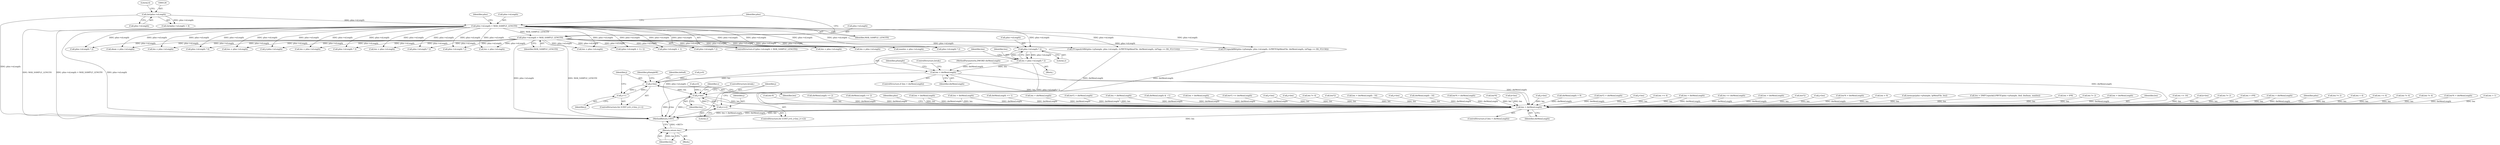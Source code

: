 digraph "0_gstreamer_bc2cdd57d549ab3ba59782e9b395d0cd683fd3ac@pointer" {
"1001241" [label="(Call,pIns->nLength * 2)"];
"1000141" [label="(Call,pIns->nLength = MAX_SAMPLE_LENGTH)"];
"1000136" [label="(Call,pIns->nLength > MAX_SAMPLE_LENGTH)"];
"1000125" [label="(Call,(int)pIns->nLength)"];
"1001239" [label="(Call,len = pIns->nLength * 2)"];
"1001247" [label="(Call,len > dwMemLength)"];
"1001268" [label="(Call,j<len)"];
"1001271" [label="(Call,j++)"];
"1001297" [label="(Call,j<len)"];
"1001300" [label="(Call,j+=2)"];
"1002018" [label="(Call,len > dwMemLength)"];
"1002045" [label="(Return,return len;)"];
"1000393" [label="(Call,len += 16)"];
"1001655" [label="(Call,k<len)"];
"1000696" [label="(Call,len *= 2)"];
"1002018" [label="(Call,len > dwMemLength)"];
"1002046" [label="(Identifier,len)"];
"1001549" [label="(Call,len > 4*8)"];
"1002017" [label="(ControlStructure,if (len > dwMemLength))"];
"1000145" [label="(Identifier,MAX_SAMPLE_LENGTH)"];
"1001544" [label="(Call,len > dwMemLength)"];
"1000248" [label="(Call,len = pIns->nLength)"];
"1002044" [label="(Identifier,pIns)"];
"1001239" [label="(Call,len = pIns->nLength * 2)"];
"1000811" [label="(Call,len *= 2)"];
"1001302" [label="(Literal,2)"];
"1002045" [label="(Return,return len;)"];
"1000940" [label="(Call,len < 4)"];
"1001238" [label="(Block,)"];
"1001250" [label="(ControlStructure,break;)"];
"1001322" [label="(Call,len >= 4)"];
"1001990" [label="(Call,len *= 4)"];
"1000967" [label="(Call,ITUnpack16Bit(pIns->pSample, pIns->nLength, (LPBYTE)lpMemFile, dwMemLength, (nFlags == RS_IT21516)))"];
"1001163" [label="(Call,len *= 4)"];
"1000573" [label="(Call,pIns->nLength * 2)"];
"1001249" [label="(Identifier,dwMemLength)"];
"1001912" [label="(Call,len*4 > dwMemLength)"];
"1000524" [label="(Call,len > 1)"];
"1001230" [label="(Call,len-9)"];
"1000137" [label="(Call,pIns->nLength)"];
"1001212" [label="(Call,dmax = pIns->nLength)"];
"1001102" [label="(Call,dwMemLength >> 2)"];
"1001919" [label="(Call,dwMemLength >> 2)"];
"1001301" [label="(Identifier,j)"];
"1000998" [label="(Call,len = pIns->nLength)"];
"1001700" [label="(Call,pIns->nLength * 6)"];
"1000141" [label="(Call,pIns->nLength = MAX_SAMPLE_LENGTH)"];
"1000202" [label="(Call,len = pIns->nLength)"];
"1001368" [label="(Call,j<pIns->nLength)"];
"1001271" [label="(Call,j++)"];
"1000723" [label="(Call,len = pIns->nLength)"];
"1001248" [label="(Identifier,len)"];
"1000127" [label="(Call,pIns->nLength)"];
"1001298" [label="(Identifier,j)"];
"1002024" [label="(Identifier,pIns)"];
"1001245" [label="(Literal,2)"];
"1001717" [label="(Call,len > dwMemLength)"];
"1001240" [label="(Identifier,len)"];
"1000407" [label="(Call,len > dwMemLength)"];
"1001529" [label="(Call,pIns->nLength * 3)"];
"1001011" [label="(Call,dwMemLength >> 1)"];
"1001906" [label="(Call,len = pIns->nLength)"];
"1002001" [label="(Call,len > dwMemLength)"];
"1001242" [label="(Call,pIns->nLength)"];
"1001004" [label="(Call,len*2 > dwMemLength)"];
"1000622" [label="(Call,pIns->nLength * 2)"];
"1000579" [label="(Call,len > dwMemLength)"];
"1000124" [label="(Call,(int)pIns->nLength < 4)"];
"1000459" [label="(Call,pIns->nLength * 2)"];
"1001241" [label="(Call,pIns->nLength * 2)"];
"1001268" [label="(Call,j<len)"];
"1000520" [label="(Call,dwMemLength & ~1)"];
"1000208" [label="(Call,len > dwMemLength)"];
"1001270" [label="(Identifier,len)"];
"1001297" [label="(Call,j<len)"];
"1001275" [label="(Identifier,delta8)"];
"1001300" [label="(Call,j+=2)"];
"1001089" [label="(Call,len = pIns->nLength)"];
"1000628" [label="(Call,len*2 <= dwMemLength)"];
"1000125" [label="(Call,(int)pIns->nLength)"];
"1000302" [label="(Call,(pIns->nLength + 1) / 2)"];
"1001269" [label="(Identifier,j)"];
"1000303" [label="(Call,pIns->nLength + 1)"];
"1000487" [label="(Call,j<len)"];
"1000279" [label="(Call,j<len)"];
"1000928" [label="(Call,len *= 4)"];
"1000629" [label="(Call,len*2)"];
"1000310" [label="(Call,len > dwMemLength - 16)"];
"1001294" [label="(Call,j=0)"];
"1000434" [label="(Call,j<len)"];
"1001253" [label="(Identifier,pSample)"];
"1000312" [label="(Call,dwMemLength - 16)"];
"1000858" [label="(Call,len*4 > dwMemLength)"];
"1000401" [label="(Call,pIns->nLength * 2)"];
"1000859" [label="(Call,len*4)"];
"1001828" [label="(Call,k<len)"];
"1000148" [label="(Identifier,pIns)"];
"1001306" [label="(Identifier,s)"];
"1000142" [label="(Call,pIns->nLength)"];
"1002020" [label="(Identifier,dwMemLength)"];
"1000952" [label="(Call,ITUnpack8Bit(pIns->pSample, pIns->nLength, (LPBYTE)lpMemFile, dwMemLength, (nFlags == RS_IT2158)))"];
"1000143" [label="(Identifier,pIns)"];
"1001315" [label="(ControlStructure,break;)"];
"1000105" [label="(MethodParameterIn,DWORD dwMemLength)"];
"1000547" [label="(Call,j<len)"];
"1000135" [label="(ControlStructure,if (pIns->nLength > MAX_SAMPLE_LENGTH))"];
"1001173" [label="(Call,dwMemLength > 9)"];
"1000743" [label="(Call,len*2 > dwMemLength)"];
"1000229" [label="(Call,j<len)"];
"1001480" [label="(Call,len >= 4)"];
"1001263" [label="(ControlStructure,for (UINT j=0; j<len; j++))"];
"1000254" [label="(Call,len > dwMemLength)"];
"1000838" [label="(Call,len = pIns->nLength)"];
"1000465" [label="(Call,len <= dwMemLength)"];
"1000136" [label="(Call,pIns->nLength > MAX_SAMPLE_LENGTH)"];
"1002047" [label="(MethodReturn,UINT)"];
"1001246" [label="(ControlStructure,if (len > dwMemLength))"];
"1001995" [label="(Call,len = pIns->nLength)"];
"1001292" [label="(ControlStructure,for (UINT j=0; j<len; j+=2))"];
"1001205" [label="(Call,len > dwMemLength)"];
"1000106" [label="(Block,)"];
"1001299" [label="(Identifier,len)"];
"1000744" [label="(Call,len*2)"];
"1001485" [label="(Call,maxlen = pIns->nLength)"];
"1001265" [label="(Call,j=0)"];
"1001286" [label="(Identifier,pSampleW)"];
"1000602" [label="(Call,j<len)"];
"1001095" [label="(Call,len*4 > dwMemLength)"];
"1001247" [label="(Call,len > dwMemLength)"];
"1000130" [label="(Literal,4)"];
"1001169" [label="(Call,len = 9)"];
"1000509" [label="(Call,pIns->nLength * 2)"];
"1000140" [label="(Identifier,MAX_SAMPLE_LENGTH)"];
"1002011" [label="(Call,memcpy(pIns->pSample, lpMemFile, len))"];
"1001272" [label="(Identifier,j)"];
"1001513" [label="(Call,len = DMFUnpack((LPBYTE)pIns->pSample, ibuf, ibufmax, maxlen))"];
"1001722" [label="(Call,len > 8*8)"];
"1001070" [label="(Call,len *= 2)"];
"1000515" [label="(Call,len > dwMemLength)"];
"1002019" [label="(Identifier,len)"];
"1001241" -> "1001239"  [label="AST: "];
"1001241" -> "1001245"  [label="CFG: "];
"1001242" -> "1001241"  [label="AST: "];
"1001245" -> "1001241"  [label="AST: "];
"1001239" -> "1001241"  [label="CFG: "];
"1001241" -> "1002047"  [label="DDG: pIns->nLength"];
"1001241" -> "1001239"  [label="DDG: pIns->nLength"];
"1001241" -> "1001239"  [label="DDG: 2"];
"1000141" -> "1001241"  [label="DDG: pIns->nLength"];
"1000136" -> "1001241"  [label="DDG: pIns->nLength"];
"1000141" -> "1000135"  [label="AST: "];
"1000141" -> "1000145"  [label="CFG: "];
"1000142" -> "1000141"  [label="AST: "];
"1000145" -> "1000141"  [label="AST: "];
"1000148" -> "1000141"  [label="CFG: "];
"1000141" -> "1002047"  [label="DDG: pIns->nLength"];
"1000141" -> "1002047"  [label="DDG: MAX_SAMPLE_LENGTH"];
"1000136" -> "1000141"  [label="DDG: MAX_SAMPLE_LENGTH"];
"1000141" -> "1000202"  [label="DDG: pIns->nLength"];
"1000141" -> "1000248"  [label="DDG: pIns->nLength"];
"1000141" -> "1000302"  [label="DDG: pIns->nLength"];
"1000141" -> "1000303"  [label="DDG: pIns->nLength"];
"1000141" -> "1000401"  [label="DDG: pIns->nLength"];
"1000141" -> "1000459"  [label="DDG: pIns->nLength"];
"1000141" -> "1000509"  [label="DDG: pIns->nLength"];
"1000141" -> "1000573"  [label="DDG: pIns->nLength"];
"1000141" -> "1000622"  [label="DDG: pIns->nLength"];
"1000141" -> "1000723"  [label="DDG: pIns->nLength"];
"1000141" -> "1000838"  [label="DDG: pIns->nLength"];
"1000141" -> "1000952"  [label="DDG: pIns->nLength"];
"1000141" -> "1000967"  [label="DDG: pIns->nLength"];
"1000141" -> "1000998"  [label="DDG: pIns->nLength"];
"1000141" -> "1001089"  [label="DDG: pIns->nLength"];
"1000141" -> "1001212"  [label="DDG: pIns->nLength"];
"1000141" -> "1001368"  [label="DDG: pIns->nLength"];
"1000141" -> "1001485"  [label="DDG: pIns->nLength"];
"1000141" -> "1001529"  [label="DDG: pIns->nLength"];
"1000141" -> "1001700"  [label="DDG: pIns->nLength"];
"1000141" -> "1001906"  [label="DDG: pIns->nLength"];
"1000141" -> "1001995"  [label="DDG: pIns->nLength"];
"1000136" -> "1000135"  [label="AST: "];
"1000136" -> "1000140"  [label="CFG: "];
"1000137" -> "1000136"  [label="AST: "];
"1000140" -> "1000136"  [label="AST: "];
"1000143" -> "1000136"  [label="CFG: "];
"1000148" -> "1000136"  [label="CFG: "];
"1000136" -> "1002047"  [label="DDG: MAX_SAMPLE_LENGTH"];
"1000136" -> "1002047"  [label="DDG: pIns->nLength > MAX_SAMPLE_LENGTH"];
"1000136" -> "1002047"  [label="DDG: pIns->nLength"];
"1000125" -> "1000136"  [label="DDG: pIns->nLength"];
"1000136" -> "1000202"  [label="DDG: pIns->nLength"];
"1000136" -> "1000248"  [label="DDG: pIns->nLength"];
"1000136" -> "1000302"  [label="DDG: pIns->nLength"];
"1000136" -> "1000303"  [label="DDG: pIns->nLength"];
"1000136" -> "1000401"  [label="DDG: pIns->nLength"];
"1000136" -> "1000459"  [label="DDG: pIns->nLength"];
"1000136" -> "1000509"  [label="DDG: pIns->nLength"];
"1000136" -> "1000573"  [label="DDG: pIns->nLength"];
"1000136" -> "1000622"  [label="DDG: pIns->nLength"];
"1000136" -> "1000723"  [label="DDG: pIns->nLength"];
"1000136" -> "1000838"  [label="DDG: pIns->nLength"];
"1000136" -> "1000952"  [label="DDG: pIns->nLength"];
"1000136" -> "1000967"  [label="DDG: pIns->nLength"];
"1000136" -> "1000998"  [label="DDG: pIns->nLength"];
"1000136" -> "1001089"  [label="DDG: pIns->nLength"];
"1000136" -> "1001212"  [label="DDG: pIns->nLength"];
"1000136" -> "1001368"  [label="DDG: pIns->nLength"];
"1000136" -> "1001485"  [label="DDG: pIns->nLength"];
"1000136" -> "1001529"  [label="DDG: pIns->nLength"];
"1000136" -> "1001700"  [label="DDG: pIns->nLength"];
"1000136" -> "1001906"  [label="DDG: pIns->nLength"];
"1000136" -> "1001995"  [label="DDG: pIns->nLength"];
"1000125" -> "1000124"  [label="AST: "];
"1000125" -> "1000127"  [label="CFG: "];
"1000126" -> "1000125"  [label="AST: "];
"1000127" -> "1000125"  [label="AST: "];
"1000130" -> "1000125"  [label="CFG: "];
"1000125" -> "1002047"  [label="DDG: pIns->nLength"];
"1000125" -> "1000124"  [label="DDG: pIns->nLength"];
"1001239" -> "1001238"  [label="AST: "];
"1001240" -> "1001239"  [label="AST: "];
"1001248" -> "1001239"  [label="CFG: "];
"1001239" -> "1002047"  [label="DDG: pIns->nLength * 2"];
"1001239" -> "1001247"  [label="DDG: len"];
"1001247" -> "1001246"  [label="AST: "];
"1001247" -> "1001249"  [label="CFG: "];
"1001248" -> "1001247"  [label="AST: "];
"1001249" -> "1001247"  [label="AST: "];
"1001250" -> "1001247"  [label="CFG: "];
"1001253" -> "1001247"  [label="CFG: "];
"1000105" -> "1001247"  [label="DDG: dwMemLength"];
"1001247" -> "1001268"  [label="DDG: len"];
"1001247" -> "1002018"  [label="DDG: len"];
"1001247" -> "1002018"  [label="DDG: dwMemLength"];
"1001268" -> "1001263"  [label="AST: "];
"1001268" -> "1001270"  [label="CFG: "];
"1001269" -> "1001268"  [label="AST: "];
"1001270" -> "1001268"  [label="AST: "];
"1001275" -> "1001268"  [label="CFG: "];
"1001286" -> "1001268"  [label="CFG: "];
"1001265" -> "1001268"  [label="DDG: j"];
"1001271" -> "1001268"  [label="DDG: j"];
"1001268" -> "1001271"  [label="DDG: j"];
"1001268" -> "1001297"  [label="DDG: len"];
"1001271" -> "1001263"  [label="AST: "];
"1001271" -> "1001272"  [label="CFG: "];
"1001272" -> "1001271"  [label="AST: "];
"1001269" -> "1001271"  [label="CFG: "];
"1001297" -> "1001292"  [label="AST: "];
"1001297" -> "1001299"  [label="CFG: "];
"1001298" -> "1001297"  [label="AST: "];
"1001299" -> "1001297"  [label="AST: "];
"1001306" -> "1001297"  [label="CFG: "];
"1001315" -> "1001297"  [label="CFG: "];
"1001297" -> "1002047"  [label="DDG: j<len"];
"1001297" -> "1002047"  [label="DDG: j"];
"1001294" -> "1001297"  [label="DDG: j"];
"1001300" -> "1001297"  [label="DDG: j"];
"1001297" -> "1001300"  [label="DDG: j"];
"1001297" -> "1002018"  [label="DDG: len"];
"1001300" -> "1001292"  [label="AST: "];
"1001300" -> "1001302"  [label="CFG: "];
"1001301" -> "1001300"  [label="AST: "];
"1001302" -> "1001300"  [label="AST: "];
"1001298" -> "1001300"  [label="CFG: "];
"1002018" -> "1002017"  [label="AST: "];
"1002018" -> "1002020"  [label="CFG: "];
"1002019" -> "1002018"  [label="AST: "];
"1002020" -> "1002018"  [label="AST: "];
"1002024" -> "1002018"  [label="CFG: "];
"1002044" -> "1002018"  [label="CFG: "];
"1002018" -> "1002047"  [label="DDG: len > dwMemLength"];
"1002018" -> "1002047"  [label="DDG: dwMemLength"];
"1002018" -> "1002047"  [label="DDG: len"];
"1000393" -> "1002018"  [label="DDG: len"];
"1000487" -> "1002018"  [label="DDG: len"];
"1001163" -> "1002018"  [label="DDG: len"];
"1000254" -> "1002018"  [label="DDG: len"];
"1000254" -> "1002018"  [label="DDG: dwMemLength"];
"1001990" -> "1002018"  [label="DDG: len"];
"1000310" -> "1002018"  [label="DDG: len"];
"1000928" -> "1002018"  [label="DDG: len"];
"1001513" -> "1002018"  [label="DDG: len"];
"1000859" -> "1002018"  [label="DDG: len"];
"1000229" -> "1002018"  [label="DDG: len"];
"1000279" -> "1002018"  [label="DDG: len"];
"1001322" -> "1002018"  [label="DDG: len"];
"1000811" -> "1002018"  [label="DDG: len"];
"1001655" -> "1002018"  [label="DDG: len"];
"1000629" -> "1002018"  [label="DDG: len"];
"1000524" -> "1002018"  [label="DDG: len"];
"1001169" -> "1002018"  [label="DDG: len"];
"1001544" -> "1002018"  [label="DDG: len"];
"1001544" -> "1002018"  [label="DDG: dwMemLength"];
"1001828" -> "1002018"  [label="DDG: len"];
"1000579" -> "1002018"  [label="DDG: len"];
"1000579" -> "1002018"  [label="DDG: dwMemLength"];
"1000434" -> "1002018"  [label="DDG: len"];
"1000696" -> "1002018"  [label="DDG: len"];
"1000744" -> "1002018"  [label="DDG: len"];
"1000940" -> "1002018"  [label="DDG: len"];
"1000407" -> "1002018"  [label="DDG: len"];
"1000407" -> "1002018"  [label="DDG: dwMemLength"];
"1001717" -> "1002018"  [label="DDG: len"];
"1001717" -> "1002018"  [label="DDG: dwMemLength"];
"1000602" -> "1002018"  [label="DDG: len"];
"1002011" -> "1002018"  [label="DDG: len"];
"1001722" -> "1002018"  [label="DDG: len"];
"1001480" -> "1002018"  [label="DDG: len"];
"1001070" -> "1002018"  [label="DDG: len"];
"1000547" -> "1002018"  [label="DDG: len"];
"1001549" -> "1002018"  [label="DDG: len"];
"1001230" -> "1002018"  [label="DDG: len"];
"1001011" -> "1002018"  [label="DDG: dwMemLength"];
"1001912" -> "1002018"  [label="DDG: dwMemLength"];
"1001205" -> "1002018"  [label="DDG: dwMemLength"];
"1002001" -> "1002018"  [label="DDG: dwMemLength"];
"1001095" -> "1002018"  [label="DDG: dwMemLength"];
"1000208" -> "1002018"  [label="DDG: dwMemLength"];
"1000628" -> "1002018"  [label="DDG: dwMemLength"];
"1001004" -> "1002018"  [label="DDG: dwMemLength"];
"1000743" -> "1002018"  [label="DDG: dwMemLength"];
"1000312" -> "1002018"  [label="DDG: dwMemLength"];
"1000465" -> "1002018"  [label="DDG: dwMemLength"];
"1000967" -> "1002018"  [label="DDG: dwMemLength"];
"1001102" -> "1002018"  [label="DDG: dwMemLength"];
"1000952" -> "1002018"  [label="DDG: dwMemLength"];
"1001173" -> "1002018"  [label="DDG: dwMemLength"];
"1000520" -> "1002018"  [label="DDG: dwMemLength"];
"1001919" -> "1002018"  [label="DDG: dwMemLength"];
"1000515" -> "1002018"  [label="DDG: dwMemLength"];
"1000858" -> "1002018"  [label="DDG: dwMemLength"];
"1000105" -> "1002018"  [label="DDG: dwMemLength"];
"1002018" -> "1002045"  [label="DDG: len"];
"1002045" -> "1000106"  [label="AST: "];
"1002045" -> "1002046"  [label="CFG: "];
"1002046" -> "1002045"  [label="AST: "];
"1002047" -> "1002045"  [label="CFG: "];
"1002045" -> "1002047"  [label="DDG: <RET>"];
"1002046" -> "1002045"  [label="DDG: len"];
}

